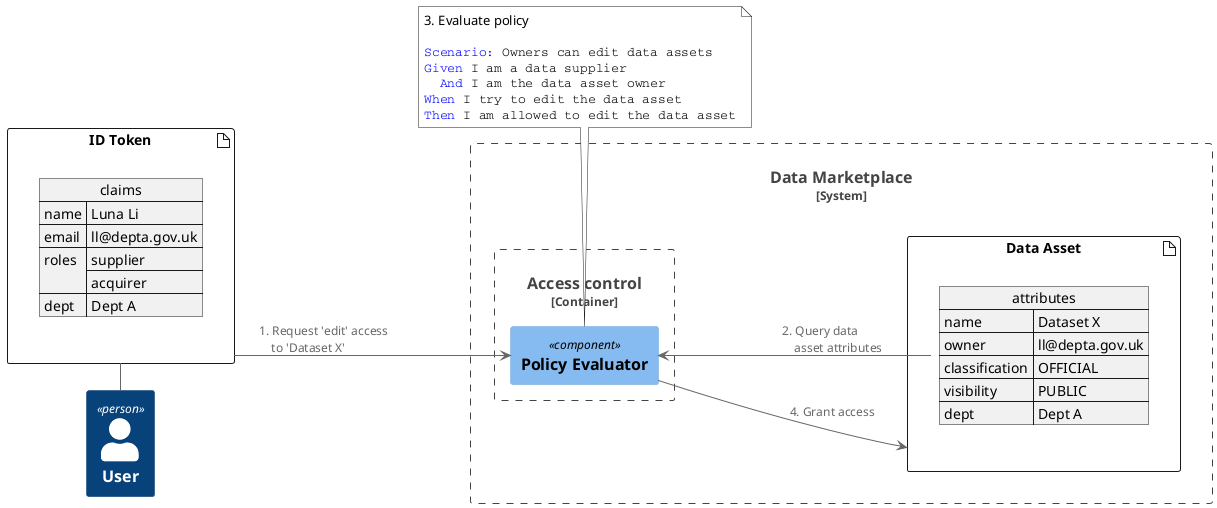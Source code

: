 @startuml dm-c4-dynamic-abac
!include <C4/C4_Dynamic>
skinparam noteTextAlignment left
<style>
note {
  MaximumWidth 500
  FontName courier
  BackgroundColor white
}
</style>
left to right direction

Person(user, "User")
artifact "ID Token" as id {
  json claims {
    "name":"Luna Li",
    "email":"ll@depta.gov.uk",
    "roles": ["supplier", "acquirer"],
    "dept":"Dept A"
  }
}

System_Boundary(dm, "Data Marketplace") {
  Container_Boundary(acc, "Access control") {
    Component(policy,"Policy Evaluator")
  }

  artifact "Data Asset" as asset {
    json "attributes" as attr {
      "name": "Dataset X",
      "owner": "ll@depta.gov.uk",
      "classification": "OFFICIAL",
      "visibility": "PUBLIC",
      "dept": "Dept A"
    }
  }
}

note as n1
   <font:arial>3. Evaluate policy</font>

   <color:blue>Scenario:</color> Owners can edit data assets
   <color:blue>Given</color> I am a data supplier
   <color:blue>  And</color> I am the data asset owner
   <color:blue>When</color> I try to edit the data asset
   <color:blue>Then</color> I am allowed to edit the data asset
endnote

user - id
id --> policy : 1. Request 'edit' access\l    to 'Dataset X'
policy <-- attr : 2. Query data\l    asset attributes
policy - n1
policy --> asset : 4. Grant access

@enduml